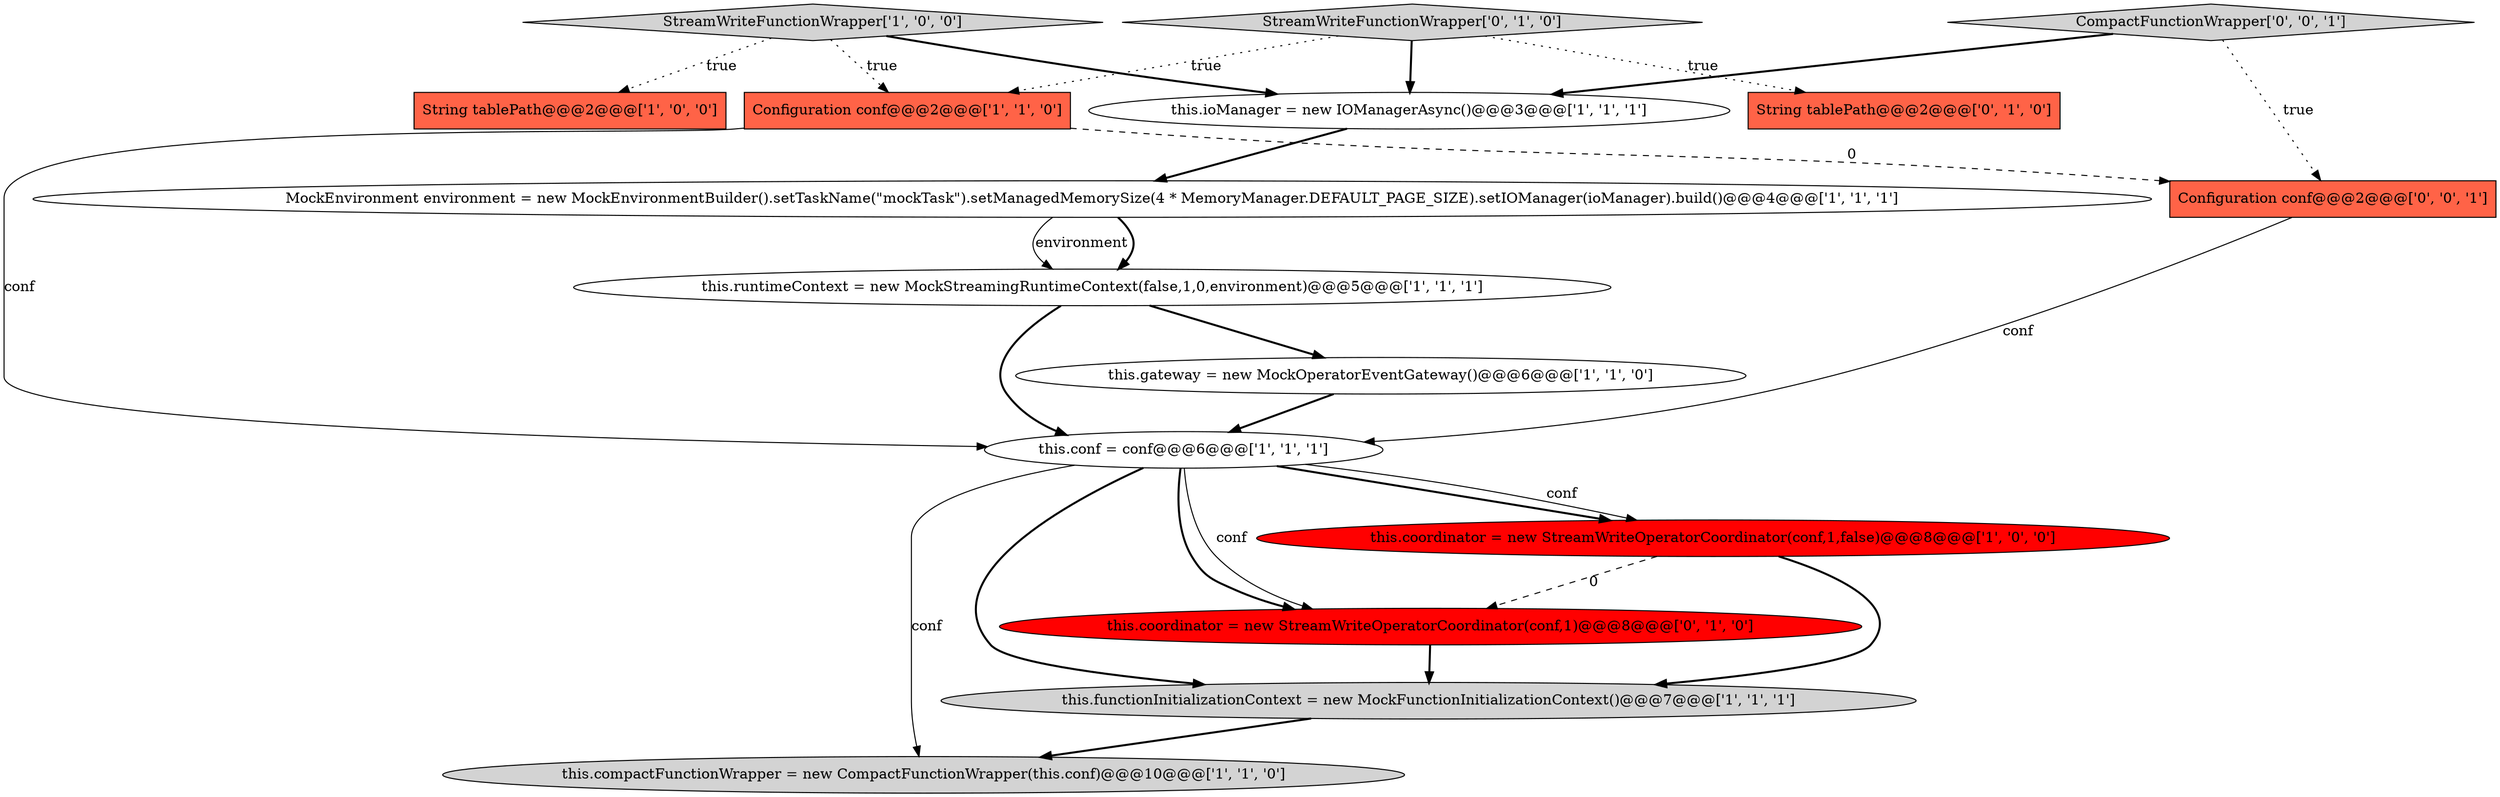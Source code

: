 digraph {
7 [style = filled, label = "this.gateway = new MockOperatorEventGateway()@@@6@@@['1', '1', '0']", fillcolor = white, shape = ellipse image = "AAA0AAABBB1BBB"];
6 [style = filled, label = "StreamWriteFunctionWrapper['1', '0', '0']", fillcolor = lightgray, shape = diamond image = "AAA0AAABBB1BBB"];
14 [style = filled, label = "Configuration conf@@@2@@@['0', '0', '1']", fillcolor = tomato, shape = box image = "AAA0AAABBB3BBB"];
9 [style = filled, label = "this.compactFunctionWrapper = new CompactFunctionWrapper(this.conf)@@@10@@@['1', '1', '0']", fillcolor = lightgray, shape = ellipse image = "AAA0AAABBB1BBB"];
8 [style = filled, label = "Configuration conf@@@2@@@['1', '1', '0']", fillcolor = tomato, shape = box image = "AAA0AAABBB1BBB"];
11 [style = filled, label = "String tablePath@@@2@@@['0', '1', '0']", fillcolor = tomato, shape = box image = "AAA0AAABBB2BBB"];
12 [style = filled, label = "StreamWriteFunctionWrapper['0', '1', '0']", fillcolor = lightgray, shape = diamond image = "AAA0AAABBB2BBB"];
0 [style = filled, label = "this.runtimeContext = new MockStreamingRuntimeContext(false,1,0,environment)@@@5@@@['1', '1', '1']", fillcolor = white, shape = ellipse image = "AAA0AAABBB1BBB"];
2 [style = filled, label = "MockEnvironment environment = new MockEnvironmentBuilder().setTaskName(\"mockTask\").setManagedMemorySize(4 * MemoryManager.DEFAULT_PAGE_SIZE).setIOManager(ioManager).build()@@@4@@@['1', '1', '1']", fillcolor = white, shape = ellipse image = "AAA0AAABBB1BBB"];
5 [style = filled, label = "this.coordinator = new StreamWriteOperatorCoordinator(conf,1,false)@@@8@@@['1', '0', '0']", fillcolor = red, shape = ellipse image = "AAA1AAABBB1BBB"];
15 [style = filled, label = "CompactFunctionWrapper['0', '0', '1']", fillcolor = lightgray, shape = diamond image = "AAA0AAABBB3BBB"];
10 [style = filled, label = "this.conf = conf@@@6@@@['1', '1', '1']", fillcolor = white, shape = ellipse image = "AAA0AAABBB1BBB"];
3 [style = filled, label = "this.functionInitializationContext = new MockFunctionInitializationContext()@@@7@@@['1', '1', '1']", fillcolor = lightgray, shape = ellipse image = "AAA0AAABBB1BBB"];
4 [style = filled, label = "String tablePath@@@2@@@['1', '0', '0']", fillcolor = tomato, shape = box image = "AAA0AAABBB1BBB"];
1 [style = filled, label = "this.ioManager = new IOManagerAsync()@@@3@@@['1', '1', '1']", fillcolor = white, shape = ellipse image = "AAA0AAABBB1BBB"];
13 [style = filled, label = "this.coordinator = new StreamWriteOperatorCoordinator(conf,1)@@@8@@@['0', '1', '0']", fillcolor = red, shape = ellipse image = "AAA1AAABBB2BBB"];
5->13 [style = dashed, label="0"];
5->3 [style = bold, label=""];
7->10 [style = bold, label=""];
12->8 [style = dotted, label="true"];
10->3 [style = bold, label=""];
8->14 [style = dashed, label="0"];
15->14 [style = dotted, label="true"];
12->1 [style = bold, label=""];
10->13 [style = solid, label="conf"];
0->7 [style = bold, label=""];
12->11 [style = dotted, label="true"];
8->10 [style = solid, label="conf"];
3->9 [style = bold, label=""];
6->1 [style = bold, label=""];
0->10 [style = bold, label=""];
2->0 [style = bold, label=""];
10->5 [style = bold, label=""];
13->3 [style = bold, label=""];
10->13 [style = bold, label=""];
6->4 [style = dotted, label="true"];
6->8 [style = dotted, label="true"];
10->5 [style = solid, label="conf"];
10->9 [style = solid, label="conf"];
1->2 [style = bold, label=""];
2->0 [style = solid, label="environment"];
14->10 [style = solid, label="conf"];
15->1 [style = bold, label=""];
}
